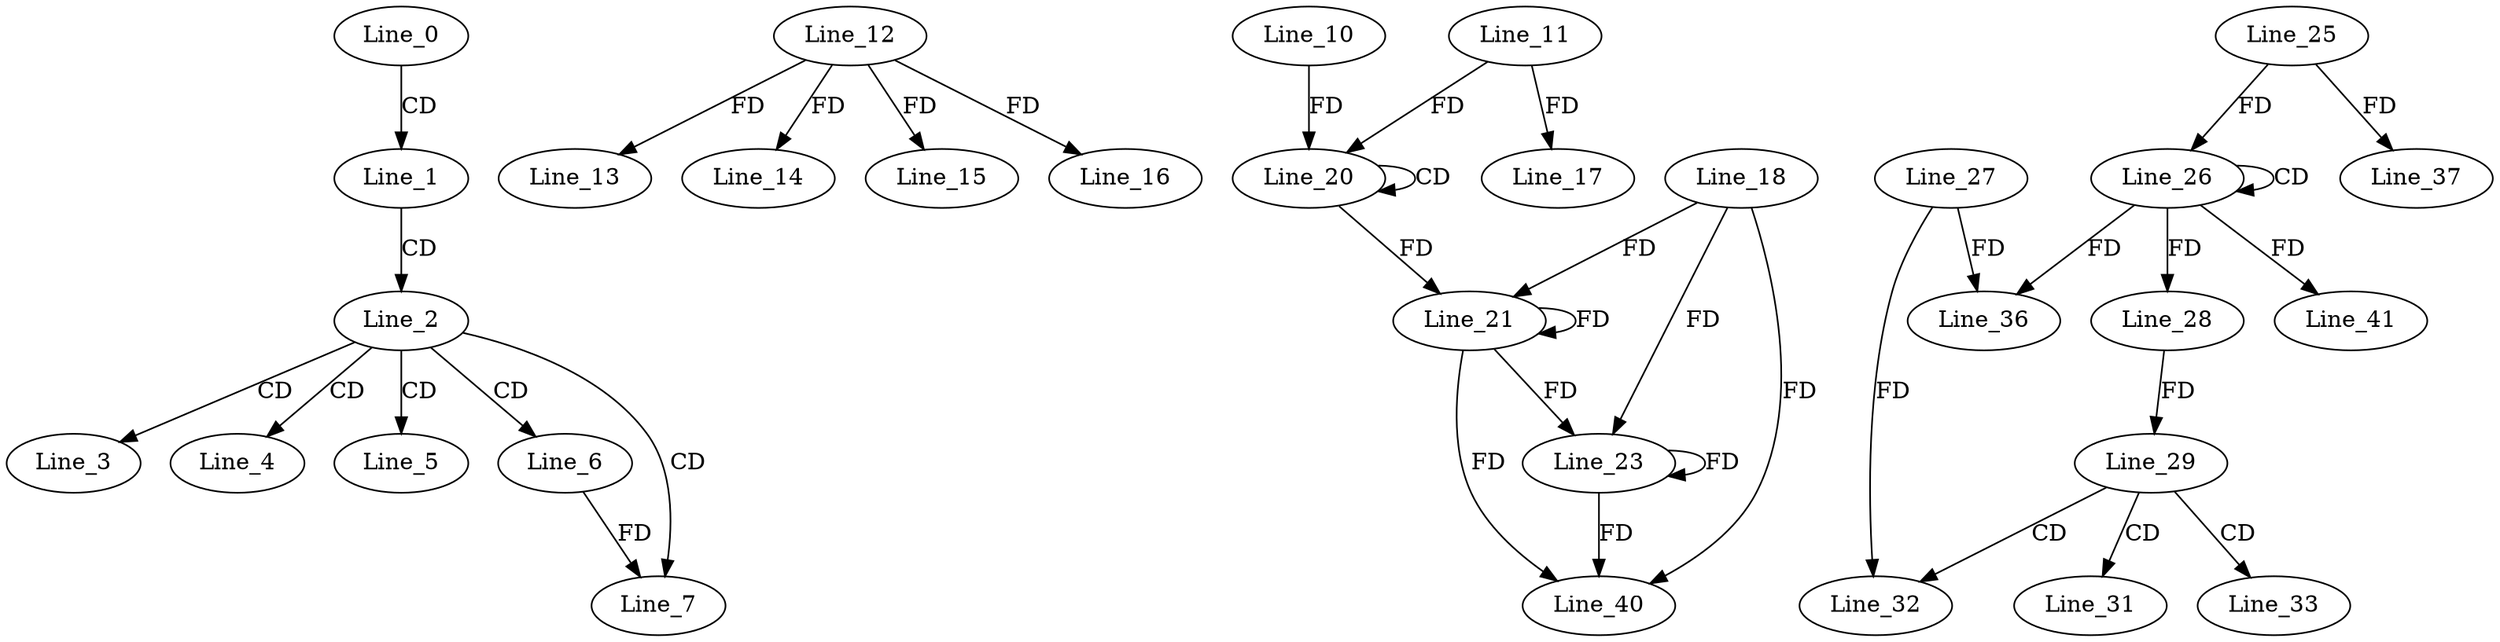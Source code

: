 digraph G {
  Line_0;
  Line_1;
  Line_2;
  Line_3;
  Line_4;
  Line_5;
  Line_6;
  Line_7;
  Line_12;
  Line_13;
  Line_14;
  Line_15;
  Line_16;
  Line_11;
  Line_17;
  Line_20;
  Line_20;
  Line_10;
  Line_18;
  Line_21;
  Line_21;
  Line_21;
  Line_23;
  Line_23;
  Line_26;
  Line_26;
  Line_25;
  Line_28;
  Line_28;
  Line_29;
  Line_29;
  Line_31;
  Line_32;
  Line_27;
  Line_33;
  Line_36;
  Line_37;
  Line_40;
  Line_41;
  Line_0 -> Line_1 [ label="CD" ];
  Line_1 -> Line_2 [ label="CD" ];
  Line_2 -> Line_3 [ label="CD" ];
  Line_2 -> Line_4 [ label="CD" ];
  Line_2 -> Line_5 [ label="CD" ];
  Line_2 -> Line_6 [ label="CD" ];
  Line_2 -> Line_7 [ label="CD" ];
  Line_6 -> Line_7 [ label="FD" ];
  Line_12 -> Line_13 [ label="FD" ];
  Line_12 -> Line_14 [ label="FD" ];
  Line_12 -> Line_15 [ label="FD" ];
  Line_12 -> Line_16 [ label="FD" ];
  Line_11 -> Line_17 [ label="FD" ];
  Line_20 -> Line_20 [ label="CD" ];
  Line_10 -> Line_20 [ label="FD" ];
  Line_11 -> Line_20 [ label="FD" ];
  Line_18 -> Line_21 [ label="FD" ];
  Line_21 -> Line_21 [ label="FD" ];
  Line_20 -> Line_21 [ label="FD" ];
  Line_18 -> Line_23 [ label="FD" ];
  Line_21 -> Line_23 [ label="FD" ];
  Line_23 -> Line_23 [ label="FD" ];
  Line_26 -> Line_26 [ label="CD" ];
  Line_25 -> Line_26 [ label="FD" ];
  Line_26 -> Line_28 [ label="FD" ];
  Line_28 -> Line_29 [ label="FD" ];
  Line_29 -> Line_31 [ label="CD" ];
  Line_29 -> Line_32 [ label="CD" ];
  Line_27 -> Line_32 [ label="FD" ];
  Line_29 -> Line_33 [ label="CD" ];
  Line_27 -> Line_36 [ label="FD" ];
  Line_26 -> Line_36 [ label="FD" ];
  Line_25 -> Line_37 [ label="FD" ];
  Line_18 -> Line_40 [ label="FD" ];
  Line_21 -> Line_40 [ label="FD" ];
  Line_23 -> Line_40 [ label="FD" ];
  Line_26 -> Line_41 [ label="FD" ];
}
